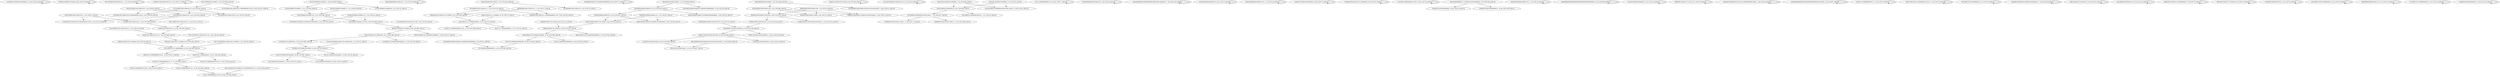 digraph G {
    "0100001101000010010000001_14-39_COV:16_LEN:25" -> "0100001101000010010000001_14-39_COV:16_LEN:25";
    "00000101000011010000_8-28_COV:16_LEN:20" -> "00000101000011010000_8-28_COV:16_LEN:20";
    "0011010000100100010101_1-23_COV:16_LEN:22" -> "0011010000100100010101_1-23_COV:16_LEN:22";
    "010000110010000100100_14-34_COV:17_LEN:21" -> "010000110010000100100_14-34_COV:17_LEN:21";
    "0001010000100110001010_1-22_COV:20_LEN:22" -> "10100001001100010101_4-23_COV:434_LEN:20";
    "0001010000100110001010_1-22_COV:20_LEN:22" -> "10100001001100010100_4-23_COV:18_LEN:20";
    "0001010000100110001010_1-22_COV:20_LEN:22" -> "101000010011000101011000000000110101_4-40_COV:18_LEN:36";
    "10100100000101000011_2-21_COV:393_LEN:20" -> "010010000010100001101_3-23_COV:399_LEN:21";
    "10100001001100010101_4-23_COV:434_LEN:20" -> "01000010011000101011000000000110101_5-40_COV:70_LEN:35";
    "10100001001100010101_4-23_COV:434_LEN:20" -> "01000010011000101011_5-24_COV:389_LEN:20";
    "0001000000000110001011_1-22_COV:16_LEN:22" -> "0001000000000110001011_1-22_COV:16_LEN:22";
    "000001010000110110000_8-28_COV:402_LEN:21" -> "0001010000110110000100_10-31_COV:385_LEN:22";
    "000001010000110110000_8-28_COV:402_LEN:21" -> "000101000011011000000100000011_10-40_COV:17_LEN:30";
    "00000010011000101111100000_5-30_COV:194_LEN:26" -> "001100010111110000000000_12-35_COV:213_LEN:24";
    "010010000010100001101_3-23_COV:399_LEN:21" -> "00100000101000011010000100100000011_5-40_COV:30_LEN:35";
    "010010000010100001101_3-23_COV:399_LEN:21" -> "0010000010100001101100_5-26_COV:369_LEN:22";
    "0100000100001101100001000000000_8-39_COV:17_LEN:31" -> "0100000100001101100001000000000_8-39_COV:17_LEN:31";
    "000011000101111100000_10-30_COV:15_LEN:21" -> "001100010111110000000000_12-35_COV:213_LEN:24";
    "00010000100000100001011000001000000000_1-39_COV:21_LEN:38" -> "10110000010000000001_21-40_COV:354_LEN:20";
    "00000000001000011001001010_5-30_COV:16_LEN:26" -> "00010000110010010100100_12-34_COV:336_LEN:23";
    "0001010000110110000100_10-31_COV:385_LEN:22" -> "10100001101100001001_13-32_COV:365_LEN:20";
    "0001010000110110000100_10-31_COV:385_LEN:22" -> "101000011011000010000000011_13-40_COV:18_LEN:27";
    "0011011000001000000000_18-39_COV:360_LEN:22" -> "10110000010000000001_21-40_COV:354_LEN:20";
    "000100110001010110000_8-29_COV:16_LEN:21" -> "000100110001010110000_8-29_COV:16_LEN:21";
    "010100100000101000010110_1-25_COV:16_LEN:24" -> "010100100000101000010110_1-25_COV:16_LEN:24";
    "01010000101000000101001010011_7-35_COV:227_LEN:29" -> "100000010100101001110011_17-40_COV:17_LEN:24";
    "01010000101000000101001010011_7-35_COV:227_LEN:29" -> "100000010100101001100011_17-40_COV:186_LEN:24";
    "01111100000000001101_20-40_COV:17_LEN:20" -> "01111100000000001101_20-40_COV:17_LEN:20";
    "00110001010111000000000_12-34_COV:446_LEN:23" -> "000101011100000000010101_16-40_COV:27_LEN:24";
    "00110001010111000000000_12-34_COV:446_LEN:23" -> "00010101110000000001_16-35_COV:430_LEN:20";
    "00000010000110110000_8-28_COV:15_LEN:20" -> "00000100001101100000_10-29_COV:414_LEN:20";
    "00000100001101100000_10-29_COV:414_LEN:20" -> "00001000011011000000000000001_11-40_COV:24_LEN:29";
    "00000100001101100000_10-29_COV:414_LEN:20" -> "00001000011011000001000000_11-36_COV:384_LEN:26";
    "001100000100110001010111_1-25_COV:18_LEN:24" -> "00001001100010101110_7-26_COV:402_LEN:20";
    "0010100001001100010101_1-23_COV:21_LEN:22" -> "01000010011000101011000000000110101_5-40_COV:70_LEN:35";
    "0010100001001100010101_1-23_COV:21_LEN:22" -> "01000010011000101011_5-24_COV:389_LEN:20";
    "000000100010000110010010_5-28_COV:378_LEN:24" -> "010001000011001001000100100011_10-40_COV:16_LEN:30";
    "000000100010000110010010_5-28_COV:378_LEN:24" -> "010001000011001001010_10-30_COV:344_LEN:21";
    "10100001101100001001_13-32_COV:365_LEN:20" -> "01000011011000010010000_14-36_COV:376_LEN:23";
    "0001000000000010000110_1-22_COV:16_LEN:22" -> "0001000000000010000110_1-22_COV:16_LEN:22";
    "01010010000010100001_1-20_COV:400_LEN:20" -> "10100100000101000011_2-21_COV:393_LEN:20";
    "01010010000010100001_1-20_COV:400_LEN:20" -> "101001000001010000101_2-23_COV:15_LEN:21";
    "0001000000010000000000010001000110000011_1-40_COV:134_LEN:40" -> "0001000000010000000000010001000110000011_1-40_COV:134_LEN:40";
    "0000011000101011100000_8-30_COV:18_LEN:22" -> "00110001010111000000000_12-34_COV:446_LEN:23";
    "11001001010010010001_20-39_COV:284_LEN:20" -> "10010010100100100011_21-40_COV:287_LEN:20";
    "10011001010000101000000_1-23_COV:246_LEN:23" -> "10010100001010000000100101001100011_5-40_COV:32_LEN:35";
    "10011001010000101000000_1-23_COV:246_LEN:23" -> "100101000010100000010_5-25_COV:240_LEN:21";
    "00100010000010000110_2-22_COV:15_LEN:20" -> "00100010000010000110_2-22_COV:15_LEN:20";
    "00010000000001000011011_1-24_COV:18_LEN:23" -> "00010000000001000011011_1-24_COV:18_LEN:23";
    "0000101100001001000000_16-38_COV:15_LEN:22" -> "0000101100001001000000_16-38_COV:15_LEN:22";
    "010000100100010101110000000_5-32_COV:15_LEN:27" -> "010000100100010101110000000_5-32_COV:15_LEN:27";
    "01010011000000000110101_18-40_COV:16_LEN:23" -> "01010011000000000110101_18-40_COV:16_LEN:23";
    "00010000001000100001_1-20_COV:426_LEN:20" -> "0010000001000100001100_2-23_COV:408_LEN:22";
    "00010000001000100001_1-20_COV:426_LEN:20" -> "00100000010001000010010010100100100011_2-40_COV:21_LEN:38";
    "0010000001001100010111_2-23_COV:210_LEN:22" -> "00000010011000101111100000_5-30_COV:194_LEN:26";
    "0010000001001100010111_2-23_COV:210_LEN:22" -> "00000010011000101111000000000011101_5-40_COV:24_LEN:35";
    "000100000000001111000001010010000000_1-36_COV:202_LEN:36" -> "100000101001000000001_18-39_COV:16_LEN:21";
    "000100000000001111000001010010000000_1-36_COV:202_LEN:36" -> "10000010100100000000011_18-40_COV:190_LEN:23";
    "00001100100101001001000_16-38_COV:306_LEN:23" -> "11001001010010010001_20-39_COV:284_LEN:20";
    "00001100100101001001000_16-38_COV:306_LEN:23" -> "11001001010010010001_20-40_COV:23_LEN:20";
    "011010000100110001010_2-22_COV:453_LEN:21" -> "10100001001100010101_4-23_COV:434_LEN:20";
    "011010000100110001010_2-22_COV:453_LEN:21" -> "10100001001100010100_4-23_COV:18_LEN:20";
    "011010000100110001010_2-22_COV:453_LEN:21" -> "101000010011000101011000000000110101_4-40_COV:18_LEN:36";
    "0010000001000100001100_2-23_COV:408_LEN:22" -> "000000100010000110010010_5-28_COV:378_LEN:24";
    "0010000001000100001100_2-23_COV:408_LEN:22" -> "000000100010000110000_5-25_COV:15_LEN:21";
    "0010000001000100001100_2-23_COV:408_LEN:22" -> "00000010001000011000010100100100011_5-40_COV:33_LEN:35";
    "10000100000100001101_4-23_COV:413_LEN:20" -> "00001000001000011010000010000000001_5-40_COV:28_LEN:35";
    "10000100000100001101_4-23_COV:413_LEN:20" -> "000010000010000110110000_5-28_COV:401_LEN:24";
    "0001000100000100001101_1-23_COV:16_LEN:22" -> "0001000100000100001101_1-23_COV:16_LEN:22";
    "0000000000000000000000000000000000000000_1-40_COV:239_LEN:40" -> "0000000000000000000000000000000000000000_1-40_COV:239_LEN:40";
    "0011010001001100010101110_1-26_COV:20_LEN:25" -> "00010011000101011100000_8-30_COV:420_LEN:23";
    "010100100000100000110_1-22_COV:18_LEN:21" -> "010100100000100000110_1-22_COV:18_LEN:21";
    "001010111000000000110_17-37_COV:396_LEN:21" -> "101011100000000011001_19-40_COV:18_LEN:21";
    "001010111000000000110_17-37_COV:396_LEN:21" -> "10101110000000001101_19-38_COV:382_LEN:20";
    "1001001010000101000000_1-23_COV:15_LEN:22" -> "10010100001010000000100101001100011_5-40_COV:32_LEN:35";
    "1001001010000101000000_1-23_COV:15_LEN:22" -> "100101000010100000010_5-25_COV:240_LEN:21";
    "001101100001001000000_18-38_COV:361_LEN:21" -> "110110000100100000011_20-40_COV:357_LEN:21";
    "001101100001001000000_18-38_COV:361_LEN:21" -> "11011000010010000001_20-40_COV:18_LEN:20";
    "00010011000101011100000_8-30_COV:420_LEN:23" -> "00110001010111000000000_12-34_COV:446_LEN:23";
    "00010000100000100001_1-20_COV:458_LEN:20" -> "00100001000001000010110000010000000001_2-40_COV:19_LEN:38";
    "00010000100000100001_1-20_COV:458_LEN:20" -> "001000010000010000110_2-22_COV:443_LEN:21";
    "010001000011001001010_10-30_COV:344_LEN:21" -> "00010000110010010100100_12-34_COV:336_LEN:23";
    "00010000110010010100100_12-34_COV:336_LEN:23" -> "00001100100101001001000_16-38_COV:306_LEN:23";
    "00010000110010010100100_12-34_COV:336_LEN:23" -> "000011001001010010000011_16-40_COV:22_LEN:24";
    "00000011000101111100_8-27_COV:15_LEN:20" -> "00000011000101111100_8-27_COV:15_LEN:20";
    "0001001000000010100110110000000000010001_1-40_COV:30_LEN:40" -> "0001001000000010100110110000000000010001_1-40_COV:30_LEN:40";
    "100101000010100000010_5-25_COV:240_LEN:21" -> "010100001010000001000101_7-31_COV:16_LEN:24";
    "100101000010100000010_5-25_COV:240_LEN:21" -> "01010000101000000101001010011_7-35_COV:227_LEN:29";
    "0001000000000000100000000000000100101000_1-40_COV:87_LEN:40" -> "0001000000000000100000000000000100101000_1-40_COV:87_LEN:40";
    "10101110000000001101_19-38_COV:382_LEN:20" -> "010111000000000110101_20-40_COV:400_LEN:21";
    "001011110000000000111_17-38_COV:15_LEN:21" -> "001011110000000000111_17-38_COV:15_LEN:21";
    "10011000101011100000000110101_11-40_COV:15_LEN:29" -> "10011000101011100000000110101_11-40_COV:15_LEN:29";
    "0100010000010100001101_1-23_COV:15_LEN:22" -> "00100000101000011010000100100000011_5-40_COV:30_LEN:35";
    "0100010000010100001101_1-23_COV:15_LEN:22" -> "0010000010100001101100_5-26_COV:369_LEN:22";
    "001100010101100000000_12-33_COV:15_LEN:21" -> "001100010101100000000_12-33_COV:15_LEN:21";
    "100000101000010110000100100000011_7-40_COV:20_LEN:33" -> "100000101000010110000100100000011_7-40_COV:20_LEN:33";
    "000010000010000110110000_5-28_COV:401_LEN:24" -> "00000100001101100000_10-29_COV:414_LEN:20";
    "00010000001000100001001001010010010001_1-39_COV:20_LEN:38" -> "10010010100100100011_21-40_COV:287_LEN:20";
    "00001001100010101110_7-26_COV:402_LEN:20" -> "00010011000101011100000_8-30_COV:420_LEN:23";
    "00001000011011000001000000_11-36_COV:384_LEN:26" -> "0011011000001000000001_18-40_COV:25_LEN:22";
    "00001000011011000001000000_11-36_COV:384_LEN:26" -> "0011011000001000000000_18-39_COV:360_LEN:22";
    "00010100001101000010_10-30_COV:15_LEN:20" -> "00010100001101000010_10-30_COV:15_LEN:20";
    "00100000101000010110_5-25_COV:16_LEN:20" -> "00100000101000010110_5-25_COV:16_LEN:20";
    "000010011000101111000000000_7-34_COV:15_LEN:27" -> "000010011000101111000000000_7-34_COV:15_LEN:27";
    "00010000001001100010_1-20_COV:234_LEN:20" -> "0010000001001100010111_2-23_COV:210_LEN:22";
    "00010000001001100010_1-20_COV:234_LEN:20" -> "001000000100110001011_2-23_COV:16_LEN:21";
    "0101001000000100001101100001001_1-32_COV:21_LEN:31" -> "01000011011000010010000_14-36_COV:376_LEN:23";
    "0000000001000100001100_1-23_COV:30_LEN:22" -> "000000100010000110010010_5-28_COV:378_LEN:24";
    "0000000001000100001100_1-23_COV:30_LEN:22" -> "000000100010000110000_5-25_COV:15_LEN:21";
    "0000000001000100001100_1-23_COV:30_LEN:22" -> "00000010001000011000010100100100011_5-40_COV:33_LEN:35";
    "00111000010011000101011_1-24_COV:15_LEN:23" -> "10000100110001010111_6-25_COV:393_LEN:20";
    "001101000000011000101011100000_1-30_COV:28_LEN:30" -> "00110001010111000000000_12-34_COV:446_LEN:23";
    "001000010000010000110_2-22_COV:443_LEN:21" -> "10000100000100001101_4-23_COV:413_LEN:20";
    "001000010000010000110_2-22_COV:443_LEN:21" -> "100001000001000011010000010000000001_4-40_COV:23_LEN:36";
    "0001001100010111100000_8-30_COV:15_LEN:22" -> "0001001100010111100000_8-30_COV:15_LEN:22";
    "0000000001001100010111_1-23_COV:17_LEN:22" -> "00000010011000101111100000_5-30_COV:194_LEN:26";
    "0000000001001100010111_1-23_COV:17_LEN:22" -> "00000010011000101111000000000011101_5-40_COV:24_LEN:35";
    "0101000000010100001101100_1-26_COV:39_LEN:25" -> "000001010000110110000_8-28_COV:402_LEN:21";
    "0000000100000100001101_1-23_COV:20_LEN:22" -> "00001000001000011010000010000000001_5-40_COV:28_LEN:35";
    "0000000100000100001101_1-23_COV:20_LEN:22" -> "000010000010000110110000_5-28_COV:401_LEN:24";
    "00010101110000000001_16-35_COV:430_LEN:20" -> "00101011100000000010101_17-40_COV:28_LEN:23";
    "00010101110000000001_16-35_COV:430_LEN:20" -> "001010111000000000110_17-37_COV:396_LEN:21";
    "10100001000100010101_4-23_COV:15_LEN:20" -> "10100001000100010101_4-23_COV:15_LEN:20";
    "00110001010011000000000_12-34_COV:15_LEN:23" -> "00110001010011000000000_12-34_COV:15_LEN:23";
    "00110100001001100010_1-20_COV:468_LEN:20" -> "01101000010011000100111000000000110101_2-40_COV:31_LEN:38";
    "00110100001001100010_1-20_COV:468_LEN:20" -> "011010000100110001010_2-22_COV:453_LEN:21";
    "0010000010100001101100_5-26_COV:369_LEN:22" -> "000001010000110110000_8-28_COV:402_LEN:21";
    "00100100000101000011_1-21_COV:20_LEN:20" -> "010010000010100001101_3-23_COV:399_LEN:21";
    "001100010111110000000000_12-35_COV:213_LEN:24" -> "001011111000000000011101_17-40_COV:189_LEN:24";
    "001100010111110000000000_12-35_COV:213_LEN:24" -> "00101111100000000001_17-37_COV:16_LEN:20";
    "10000100110001010111_6-25_COV:393_LEN:20" -> "00001001100010101110_7-26_COV:402_LEN:20";
    "0011010000100110000101110000000001101_1-38_COV:29_LEN:37" -> "010111000000000110101_20-40_COV:400_LEN:21";
    "000000000000001000110_13-34_COV:15_LEN:21" -> "000000000000001000110_13-34_COV:15_LEN:21";
    "0110001011110000000000_13-35_COV:15_LEN:22" -> "0110001011110000000000_13-35_COV:15_LEN:22";
    "01000010011000101011_5-24_COV:389_LEN:20" -> "10000100110001010111_6-25_COV:393_LEN:20";
    "100000100010000000001_18-39_COV:15_LEN:21" -> "100000100010000000001_18-39_COV:15_LEN:21";
    "01000011011000010010000_14-36_COV:376_LEN:23" -> "001101100001001000000_18-38_COV:361_LEN:21";
    "01000011011000010010000_14-36_COV:376_LEN:23" -> "0011011000010010000011_18-40_COV:16_LEN:22";
}

